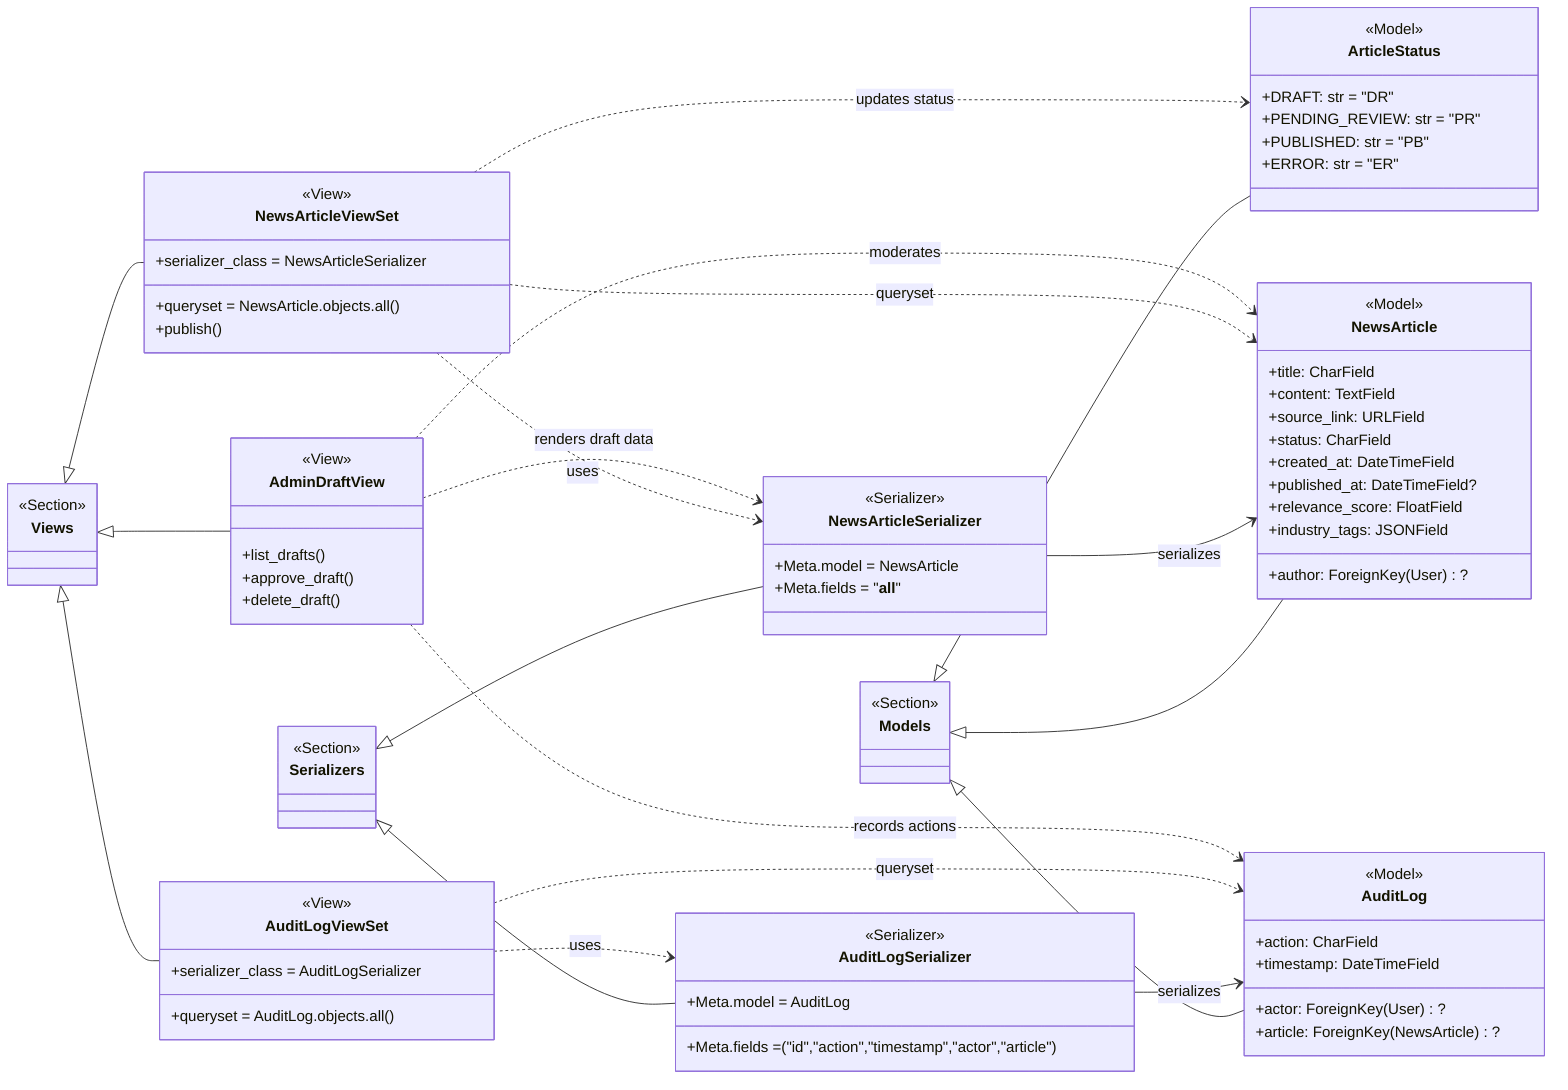 %% Mermaid class diagram showing Models / Serializers / Views sections
classDiagram
    direction LR

    class Models {
        <<Section>>
    }

    class Serializers {
        <<Section>>
    }

    class Views {
        <<Section>>
    }

    %% --- Models ---
    class ArticleStatus {
        <<Model>>
        +DRAFT: str = "DR"
        +PENDING_REVIEW: str = "PR"
        +PUBLISHED: str = "PB"
        +ERROR: str = "ER"
    }

    class NewsArticle {
        <<Model>>
        +title: CharField
        +content: TextField
        +source_link: URLField
        +status: CharField
        +created_at: DateTimeField
        +published_at: DateTimeField?
        +relevance_score: FloatField
        +industry_tags: JSONField
        +author: ForeignKey(User)?
    }

    class AuditLog {
        <<Model>>
        +action: CharField
        +timestamp: DateTimeField
        +actor: ForeignKey(User)?
        +article: ForeignKey(NewsArticle)?
    }

    %% --- Serializers ---
    class NewsArticleSerializer {
        <<Serializer>>
        +Meta.model = NewsArticle
        +Meta.fields = "__all__"
    }

    class AuditLogSerializer {
        <<Serializer>>
        +Meta.model = AuditLog
        +Meta.fields = ("id","action","timestamp","actor","article")
    }

    %% --- Views ---
    class NewsArticleViewSet {
        <<View>>
        +queryset = NewsArticle.objects.all()
        +serializer_class = NewsArticleSerializer
        +publish()
    }

    class AuditLogViewSet {
        <<View>>
        +queryset = AuditLog.objects.all()
        +serializer_class = AuditLogSerializer
    }

    class AdminDraftView {
        <<View>>
        +list_drafts()
        +approve_draft()
        +delete_draft()
    }

    %% Section hierarchy
    Models <|-- ArticleStatus
    Models <|-- NewsArticle
    Models <|-- AuditLog

    Serializers <|-- NewsArticleSerializer
    Serializers <|-- AuditLogSerializer

    Views <|-- NewsArticleViewSet
    Views <|-- AuditLogViewSet
    Views <|-- AdminDraftView

    %% Relationships between layers
    NewsArticleSerializer --> NewsArticle : serializes
    AuditLogSerializer --> AuditLog : serializes

    NewsArticleViewSet ..> NewsArticleSerializer : uses
    NewsArticleViewSet ..> NewsArticle : queryset
    NewsArticleViewSet ..> ArticleStatus : updates status

    AuditLogViewSet ..> AuditLogSerializer : uses
    AuditLogViewSet ..> AuditLog : queryset

    AdminDraftView ..> NewsArticle : moderates
    AdminDraftView ..> NewsArticleSerializer : renders draft data
    AdminDraftView ..> AuditLog : records actions

%% Styling (logical groupings placeholder)